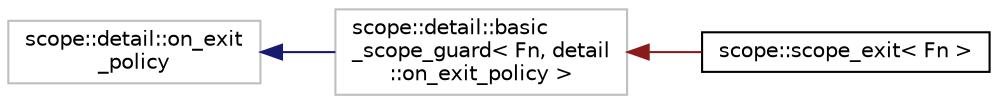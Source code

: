 digraph "Graphical Class Hierarchy"
{
  edge [fontname="Helvetica",fontsize="10",labelfontname="Helvetica",labelfontsize="10"];
  node [fontname="Helvetica",fontsize="10",shape=record];
  rankdir="LR";
  Node1 [label="scope::detail::on_exit\l_policy",height=0.2,width=0.4,color="grey75", fillcolor="white", style="filled"];
  Node1 -> Node2 [dir="back",color="midnightblue",fontsize="10",style="solid",fontname="Helvetica"];
  Node2 [label="scope::detail::basic\l_scope_guard\< Fn, detail\l::on_exit_policy \>",height=0.2,width=0.4,color="grey75", fillcolor="white", style="filled"];
  Node2 -> Node3 [dir="back",color="firebrick4",fontsize="10",style="solid",fontname="Helvetica"];
  Node3 [label="scope::scope_exit\< Fn \>",height=0.2,width=0.4,color="black", fillcolor="white", style="filled",URL="$d5/d80/classscope_1_1scope__exit.html",tooltip="An exit handler for handling both sucess an error cases. "];
}
